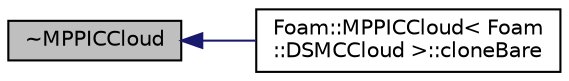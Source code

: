 digraph "~MPPICCloud"
{
  bgcolor="transparent";
  edge [fontname="Helvetica",fontsize="10",labelfontname="Helvetica",labelfontsize="10"];
  node [fontname="Helvetica",fontsize="10",shape=record];
  rankdir="LR";
  Node7 [label="~MPPICCloud",height=0.2,width=0.4,color="black", fillcolor="grey75", style="filled", fontcolor="black"];
  Node7 -> Node8 [dir="back",color="midnightblue",fontsize="10",style="solid",fontname="Helvetica"];
  Node8 [label="Foam::MPPICCloud\< Foam\l::DSMCCloud \>::cloneBare",height=0.2,width=0.4,color="black",URL="$a24929.html#a519c85b79b984c70934c244a934588ca",tooltip="Construct and return bare clone based on (this) with new name. "];
}
